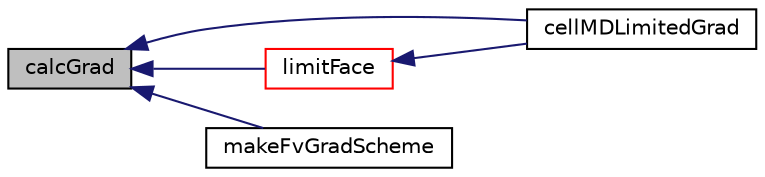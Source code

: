 digraph "calcGrad"
{
  bgcolor="transparent";
  edge [fontname="Helvetica",fontsize="10",labelfontname="Helvetica",labelfontsize="10"];
  node [fontname="Helvetica",fontsize="10",shape=record];
  rankdir="LR";
  Node1 [label="calcGrad",height=0.2,width=0.4,color="black", fillcolor="grey75", style="filled", fontcolor="black"];
  Node1 -> Node2 [dir="back",color="midnightblue",fontsize="10",style="solid",fontname="Helvetica"];
  Node2 [label="cellMDLimitedGrad",height=0.2,width=0.4,color="black",URL="$a00216.html#a4df8c16130d4861528fde30b134a4602",tooltip="Construct from mesh and schemeData. "];
  Node1 -> Node3 [dir="back",color="midnightblue",fontsize="10",style="solid",fontname="Helvetica"];
  Node3 [label="limitFace",height=0.2,width=0.4,color="red",URL="$a00216.html#a3f608394bf4848c7f7a79d9943e3d05b"];
  Node3 -> Node2 [dir="back",color="midnightblue",fontsize="10",style="solid",fontname="Helvetica"];
  Node1 -> Node4 [dir="back",color="midnightblue",fontsize="10",style="solid",fontname="Helvetica"];
  Node4 [label="makeFvGradScheme",height=0.2,width=0.4,color="black",URL="$a05876.html#a8f8e7fd90ee8e5d3e5a83dd18cd780bc"];
}
